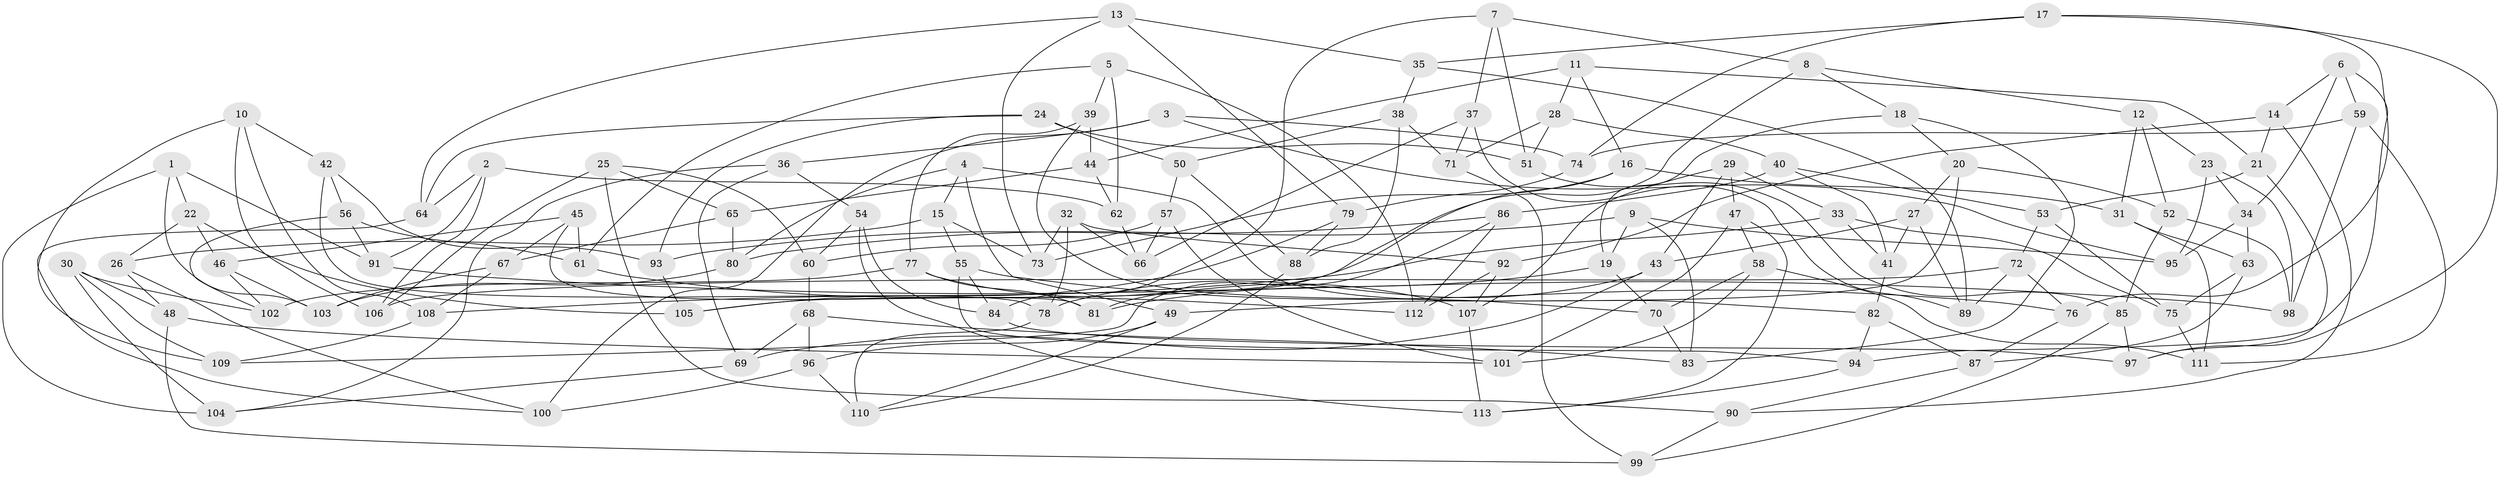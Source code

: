 // Generated by graph-tools (version 1.1) at 2025/37/03/09/25 02:37:55]
// undirected, 113 vertices, 226 edges
graph export_dot {
graph [start="1"]
  node [color=gray90,style=filled];
  1;
  2;
  3;
  4;
  5;
  6;
  7;
  8;
  9;
  10;
  11;
  12;
  13;
  14;
  15;
  16;
  17;
  18;
  19;
  20;
  21;
  22;
  23;
  24;
  25;
  26;
  27;
  28;
  29;
  30;
  31;
  32;
  33;
  34;
  35;
  36;
  37;
  38;
  39;
  40;
  41;
  42;
  43;
  44;
  45;
  46;
  47;
  48;
  49;
  50;
  51;
  52;
  53;
  54;
  55;
  56;
  57;
  58;
  59;
  60;
  61;
  62;
  63;
  64;
  65;
  66;
  67;
  68;
  69;
  70;
  71;
  72;
  73;
  74;
  75;
  76;
  77;
  78;
  79;
  80;
  81;
  82;
  83;
  84;
  85;
  86;
  87;
  88;
  89;
  90;
  91;
  92;
  93;
  94;
  95;
  96;
  97;
  98;
  99;
  100;
  101;
  102;
  103;
  104;
  105;
  106;
  107;
  108;
  109;
  110;
  111;
  112;
  113;
  1 -- 104;
  1 -- 91;
  1 -- 22;
  1 -- 103;
  2 -- 64;
  2 -- 91;
  2 -- 106;
  2 -- 62;
  3 -- 95;
  3 -- 74;
  3 -- 36;
  3 -- 100;
  4 -- 49;
  4 -- 15;
  4 -- 82;
  4 -- 80;
  5 -- 112;
  5 -- 39;
  5 -- 62;
  5 -- 61;
  6 -- 94;
  6 -- 34;
  6 -- 59;
  6 -- 14;
  7 -- 51;
  7 -- 8;
  7 -- 84;
  7 -- 37;
  8 -- 18;
  8 -- 105;
  8 -- 12;
  9 -- 80;
  9 -- 83;
  9 -- 19;
  9 -- 95;
  10 -- 109;
  10 -- 42;
  10 -- 106;
  10 -- 108;
  11 -- 21;
  11 -- 28;
  11 -- 44;
  11 -- 16;
  12 -- 23;
  12 -- 31;
  12 -- 52;
  13 -- 64;
  13 -- 73;
  13 -- 35;
  13 -- 79;
  14 -- 92;
  14 -- 21;
  14 -- 90;
  15 -- 26;
  15 -- 73;
  15 -- 55;
  16 -- 73;
  16 -- 81;
  16 -- 31;
  17 -- 35;
  17 -- 97;
  17 -- 74;
  17 -- 76;
  18 -- 83;
  18 -- 19;
  18 -- 20;
  19 -- 81;
  19 -- 70;
  20 -- 49;
  20 -- 52;
  20 -- 27;
  21 -- 53;
  21 -- 97;
  22 -- 26;
  22 -- 46;
  22 -- 105;
  23 -- 98;
  23 -- 34;
  23 -- 95;
  24 -- 51;
  24 -- 93;
  24 -- 64;
  24 -- 50;
  25 -- 90;
  25 -- 60;
  25 -- 65;
  25 -- 106;
  26 -- 48;
  26 -- 100;
  27 -- 89;
  27 -- 43;
  27 -- 41;
  28 -- 40;
  28 -- 51;
  28 -- 71;
  29 -- 107;
  29 -- 33;
  29 -- 47;
  29 -- 43;
  30 -- 109;
  30 -- 102;
  30 -- 104;
  30 -- 48;
  31 -- 111;
  31 -- 63;
  32 -- 66;
  32 -- 73;
  32 -- 78;
  32 -- 92;
  33 -- 108;
  33 -- 75;
  33 -- 41;
  34 -- 63;
  34 -- 95;
  35 -- 38;
  35 -- 89;
  36 -- 54;
  36 -- 104;
  36 -- 69;
  37 -- 66;
  37 -- 89;
  37 -- 71;
  38 -- 50;
  38 -- 88;
  38 -- 71;
  39 -- 44;
  39 -- 70;
  39 -- 77;
  40 -- 53;
  40 -- 41;
  40 -- 86;
  41 -- 82;
  42 -- 56;
  42 -- 93;
  42 -- 78;
  43 -- 69;
  43 -- 78;
  44 -- 62;
  44 -- 65;
  45 -- 67;
  45 -- 81;
  45 -- 61;
  45 -- 46;
  46 -- 102;
  46 -- 103;
  47 -- 101;
  47 -- 58;
  47 -- 113;
  48 -- 99;
  48 -- 101;
  49 -- 110;
  49 -- 96;
  50 -- 57;
  50 -- 88;
  51 -- 85;
  52 -- 85;
  52 -- 98;
  53 -- 75;
  53 -- 72;
  54 -- 60;
  54 -- 84;
  54 -- 113;
  55 -- 84;
  55 -- 76;
  55 -- 94;
  56 -- 102;
  56 -- 91;
  56 -- 61;
  57 -- 60;
  57 -- 66;
  57 -- 101;
  58 -- 111;
  58 -- 101;
  58 -- 70;
  59 -- 74;
  59 -- 111;
  59 -- 98;
  60 -- 68;
  61 -- 112;
  62 -- 66;
  63 -- 87;
  63 -- 75;
  64 -- 100;
  65 -- 80;
  65 -- 67;
  67 -- 103;
  67 -- 108;
  68 -- 96;
  68 -- 83;
  68 -- 69;
  69 -- 104;
  70 -- 83;
  71 -- 99;
  72 -- 106;
  72 -- 89;
  72 -- 76;
  74 -- 79;
  75 -- 111;
  76 -- 87;
  77 -- 107;
  77 -- 81;
  77 -- 102;
  78 -- 110;
  79 -- 105;
  79 -- 88;
  80 -- 103;
  82 -- 94;
  82 -- 87;
  84 -- 97;
  85 -- 99;
  85 -- 97;
  86 -- 109;
  86 -- 112;
  86 -- 93;
  87 -- 90;
  88 -- 110;
  90 -- 99;
  91 -- 98;
  92 -- 107;
  92 -- 112;
  93 -- 105;
  94 -- 113;
  96 -- 100;
  96 -- 110;
  107 -- 113;
  108 -- 109;
}
